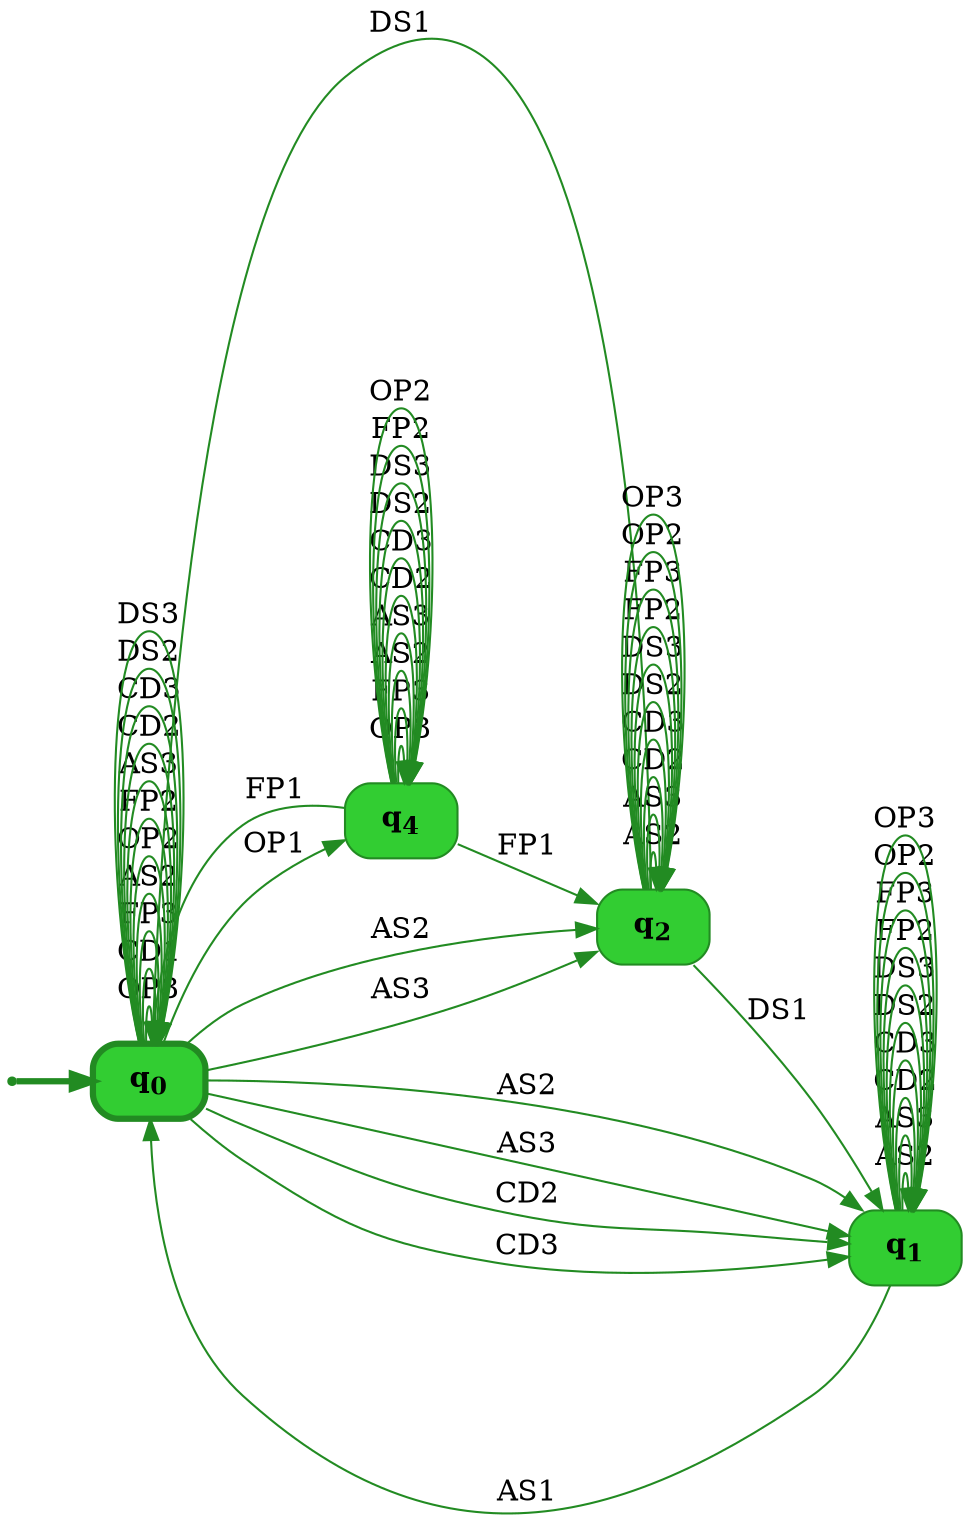 digraph g {

	rankdir="LR"

	__invisible__[shape="point", color="forestgreen"]
	q0[label=<<b>q<sub>0</sub></b>>, shape="box", style="rounded, filled", fillcolor="limegreen", color="forestgreen", penwidth=3] // Initial
	q4[label=<<b>q<sub>4</sub></b>>, shape="box", style="rounded, filled", fillcolor="limegreen", color="forestgreen"]
	q2[label=<<b>q<sub>2</sub></b>>, shape="box", style="rounded, filled", fillcolor="limegreen", color="forestgreen"]
	q1[label=<<b>q<sub>1</sub></b>>, shape="box", style="rounded, filled", fillcolor="limegreen", color="forestgreen"]

	__invisible__ -> q0[penwidth=3, color="forestgreen"]
	q0 -> q4[label=<OP1>, color="forestgreen"]
	q4 -> q0[label=<FP1>, color="forestgreen"]
	q4 -> q4[label=<OP3>, color="forestgreen"]
	q4 -> q4[label=<FP3>, color="forestgreen"]
	q4 -> q4[label=<AS2>, color="forestgreen"]
	q4 -> q4[label=<AS3>, color="forestgreen"]
	q4 -> q4[label=<CD2>, color="forestgreen"]
	q4 -> q4[label=<CD3>, color="forestgreen"]
	q4 -> q4[label=<DS2>, color="forestgreen"]
	q4 -> q4[label=<DS3>, color="forestgreen"]
	q4 -> q2[label=<FP1>, color="forestgreen"]
	q2 -> q2[label=<AS2>, color="forestgreen"]
	q2 -> q2[label=<AS3>, color="forestgreen"]
	q2 -> q2[label=<CD2>, color="forestgreen"]
	q2 -> q2[label=<CD3>, color="forestgreen"]
	q2 -> q0[label=<DS1>, color="forestgreen"]
	q2 -> q1[label=<DS1>, color="forestgreen"]
	q1 -> q0[label=<AS1>, color="forestgreen"]
	q1 -> q1[label=<AS2>, color="forestgreen"]
	q1 -> q1[label=<AS3>, color="forestgreen"]
	q1 -> q1[label=<CD2>, color="forestgreen"]
	q1 -> q1[label=<CD3>, color="forestgreen"]
	q1 -> q1[label=<DS2>, color="forestgreen"]
	q1 -> q1[label=<DS3>, color="forestgreen"]
	q1 -> q1[label=<FP2>, color="forestgreen"]
	q1 -> q1[label=<FP3>, color="forestgreen"]
	q1 -> q1[label=<OP2>, color="forestgreen"]
	q1 -> q1[label=<OP3>, color="forestgreen"]
	q2 -> q2[label=<DS2>, color="forestgreen"]
	q2 -> q2[label=<DS3>, color="forestgreen"]
	q2 -> q2[label=<FP2>, color="forestgreen"]
	q2 -> q2[label=<FP3>, color="forestgreen"]
	q2 -> q2[label=<OP2>, color="forestgreen"]
	q2 -> q2[label=<OP3>, color="forestgreen"]
	q4 -> q4[label=<FP2>, color="forestgreen"]
	q4 -> q4[label=<OP2>, color="forestgreen"]
	q0 -> q0[label=<OP3>, color="forestgreen"]
	q0 -> q0[label=<CD1>, color="forestgreen"]
	q0 -> q0[label=<FP3>, color="forestgreen"]
	q0 -> q0[label=<AS2>, color="forestgreen"]
	q0 -> q0[label=<OP2>, color="forestgreen"]
	q0 -> q0[label=<FP2>, color="forestgreen"]
	q0 -> q1[label=<AS2>, color="forestgreen"]
	q0 -> q2[label=<AS2>, color="forestgreen"]
	q0 -> q0[label=<AS3>, color="forestgreen"]
	q0 -> q1[label=<AS3>, color="forestgreen"]
	q0 -> q2[label=<AS3>, color="forestgreen"]
	q0 -> q0[label=<CD2>, color="forestgreen"]
	q0 -> q1[label=<CD2>, color="forestgreen"]
	q0 -> q0[label=<CD3>, color="forestgreen"]
	q0 -> q1[label=<CD3>, color="forestgreen"]
	q0 -> q0[label=<DS2>, color="forestgreen"]
	q0 -> q0[label=<DS3>, color="forestgreen"]

}
